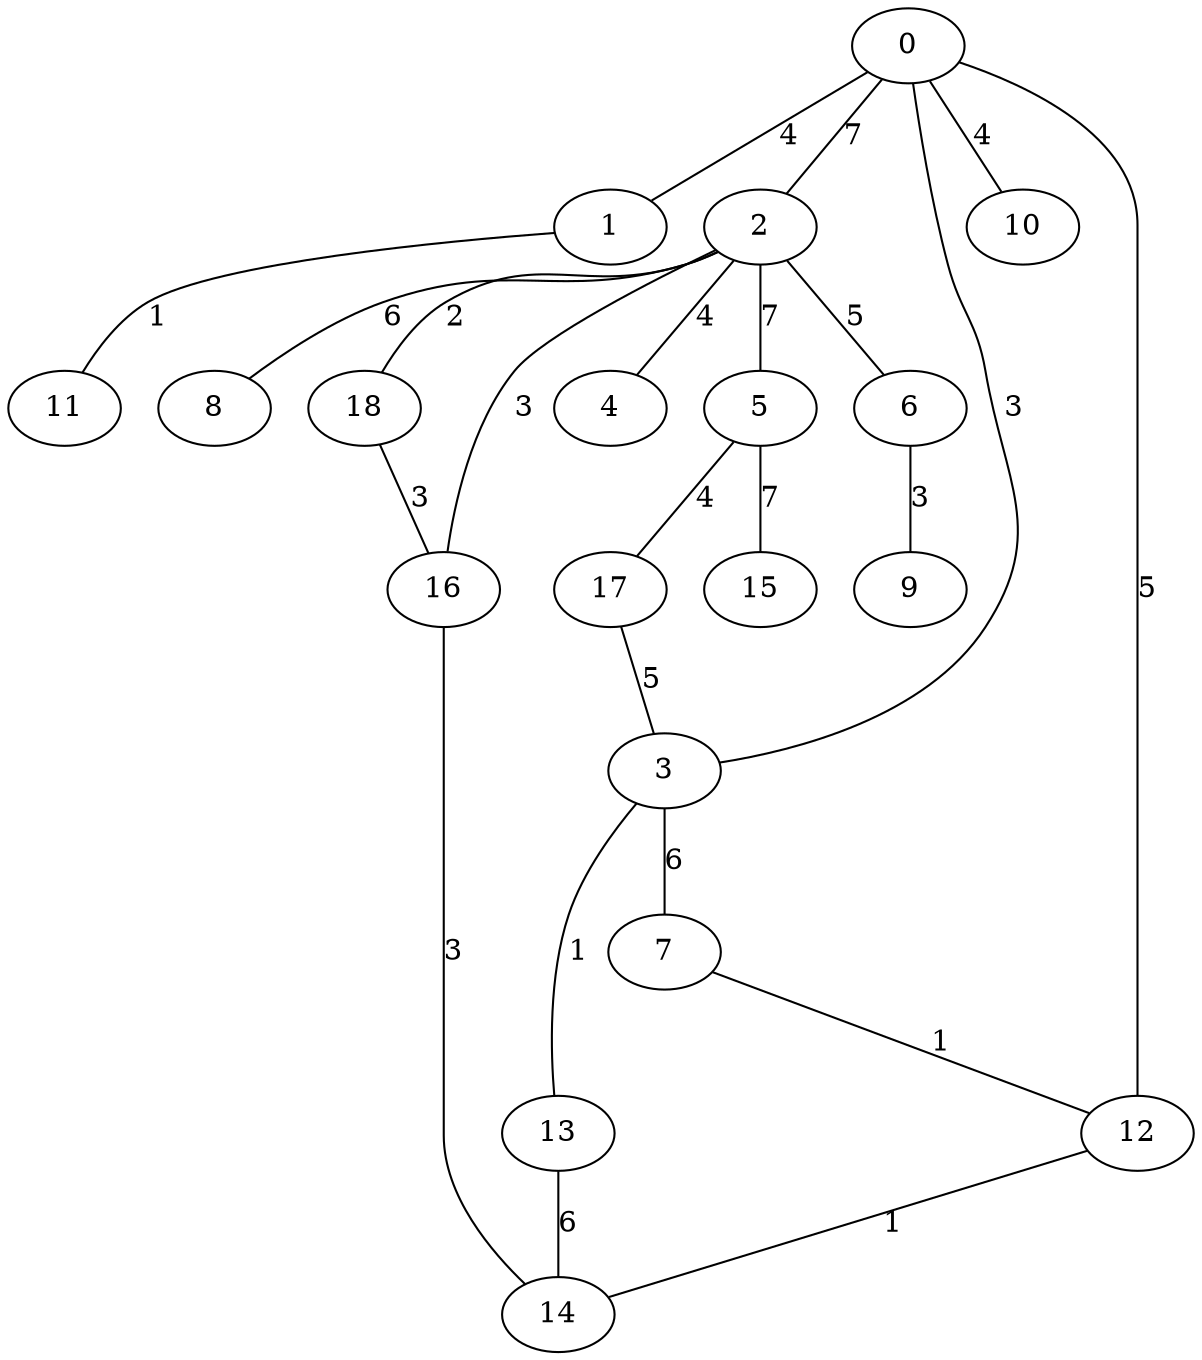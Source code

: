 graph g {
  0 [ habit = 3, size = 256, x = 6, y = 8 ]
  1 [ habit = 3, size = 475, x = 4, y = 9 ]
  2 [ habit = 10, size = 207, x = 7, y = 5 ]
  3 [ habit = 8, size = 360, x = 7, y = 9 ]
  4 [ base = 1, habit = 7, size = 366, x = 7, y = 3 ]
  5 [ habit = 8, size = 70, x = 4, y = 5 ]
  6 [ habit = 7, size = 387, x = 5, y = 3 ]
  7 [ habit = 7, size = 144, x = 10, y = 10 ]
  8 [ habit = 12, size = 392, x = 9, y = 3 ]
  9 [ habit = 4, size = 524, x = 4, y = 1 ]
  10 [ base = 2, habit = 2, size = 70, x = 6, y = 10 ]
  11 [ habit = 1, size = 222, x = 3, y = 10 ]
  12 [ habit = 9, size = 469, x = 9, y = 8 ]
  13 [ habit = 3, size = 350, x = 8, y = 9 ]
  14 [ habit = 4, size = 181, x = 10, y = 7 ]
  15 [ habit = 8, size = 126, x = 1, y = 5 ]
  16 [ habit = 5, size = 399, x = 9, y = 5 ]
  17 [ habit = 8, size = 54, x = 4, y = 7 ]
  18 [ habit = 2, size = 169, x = 8, y = 4 ]

  0 -- 1 [ label = 4, weight = 4 ]
  0 -- 2 [ label = 7, weight = 7 ]
  0 -- 3 [ label = 3, weight = 3 ]
  0 -- 12 [ label = 5, weight = 5 ]
  0 -- 10 [ label = 4, weight = 4 ]
  1 -- 11 [ label = 1, weight = 1 ]
  2 -- 6 [ label = 5, weight = 5 ]
  2 -- 5 [ label = 7, weight = 7 ]
  2 -- 8 [ label = 6, weight = 6 ]
  2 -- 18 [ label = 2, weight = 2 ]
  2 -- 16 [ label = 3, weight = 3 ]
  2 -- 4 [ label = 4, weight = 4 ]
  3 -- 13 [ label = 1, weight = 1 ]
  3 -- 7 [ label = 6, weight = 6 ]
  5 -- 17 [ label = 4, weight = 4 ]
  5 -- 15 [ label = 7, weight = 7 ]
  6 -- 9 [ label = 3, weight = 3 ]
  7 -- 12 [ label = 1, weight = 1 ]
  12 -- 14 [ label = 1, weight = 1 ]
  13 -- 14 [ label = 6, weight = 6 ]
  16 -- 14 [ label = 3, weight = 3 ]
  17 -- 3 [ label = 5, weight = 5 ]
  18 -- 16 [ label = 3, weight = 3 ]
}
